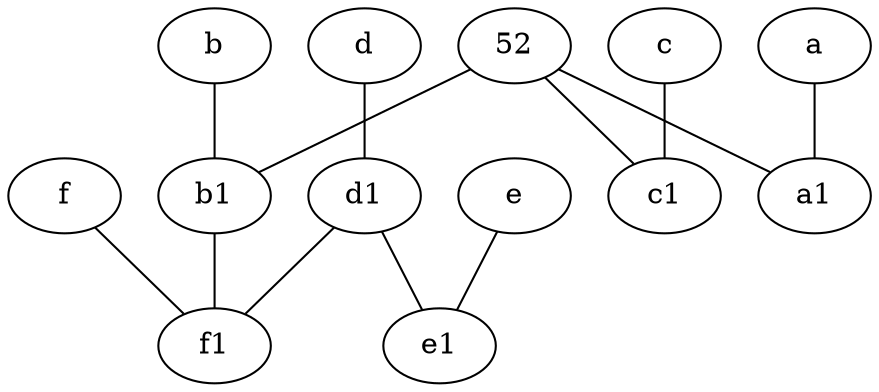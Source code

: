 graph {
	node [labelfontsize=50]
	b [labelfontsize=50 pos="10,4!"]
	c1 [labelfontsize=50 pos="4.5,3!"]
	d1 [labelfontsize=50 pos="3,5!"]
	e1 [labelfontsize=50 pos="7,7!"]
	f1 [labelfontsize=50 pos="3,8!"]
	b1 [labelfontsize=50 pos="9,4!"]
	52 [labelfontsize=50]
	a1 [labelfontsize=50 pos="8,3!"]
	d1 -- e1
	52 -- a1
	b -- b1
	52 -- b1
	c -- c1
	52 -- c1
	b1 -- f1
	f -- f1
	d1 -- f1
	d -- d1
	e -- e1
	a -- a1
}
